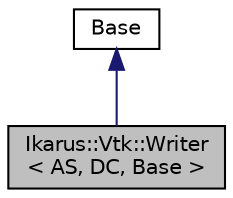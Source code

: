 digraph "Ikarus::Vtk::Writer&lt; AS, DC, Base &gt;"
{
 // LATEX_PDF_SIZE
  edge [fontname="Helvetica",fontsize="10",labelfontname="Helvetica",labelfontsize="10"];
  node [fontname="Helvetica",fontsize="10",shape=record];
  Node1 [label="Ikarus::Vtk::Writer\l\< AS, DC, Base \>",height=0.2,width=0.4,color="black", fillcolor="grey75", style="filled", fontcolor="black",tooltip="Manages writing results using VTK, based on assembler and data collector."];
  Node2 -> Node1 [dir="back",color="midnightblue",fontsize="10",style="solid",fontname="Helvetica"];
  Node2 [label="Base",height=0.2,width=0.4,color="black", fillcolor="white", style="filled",tooltip=" "];
}
